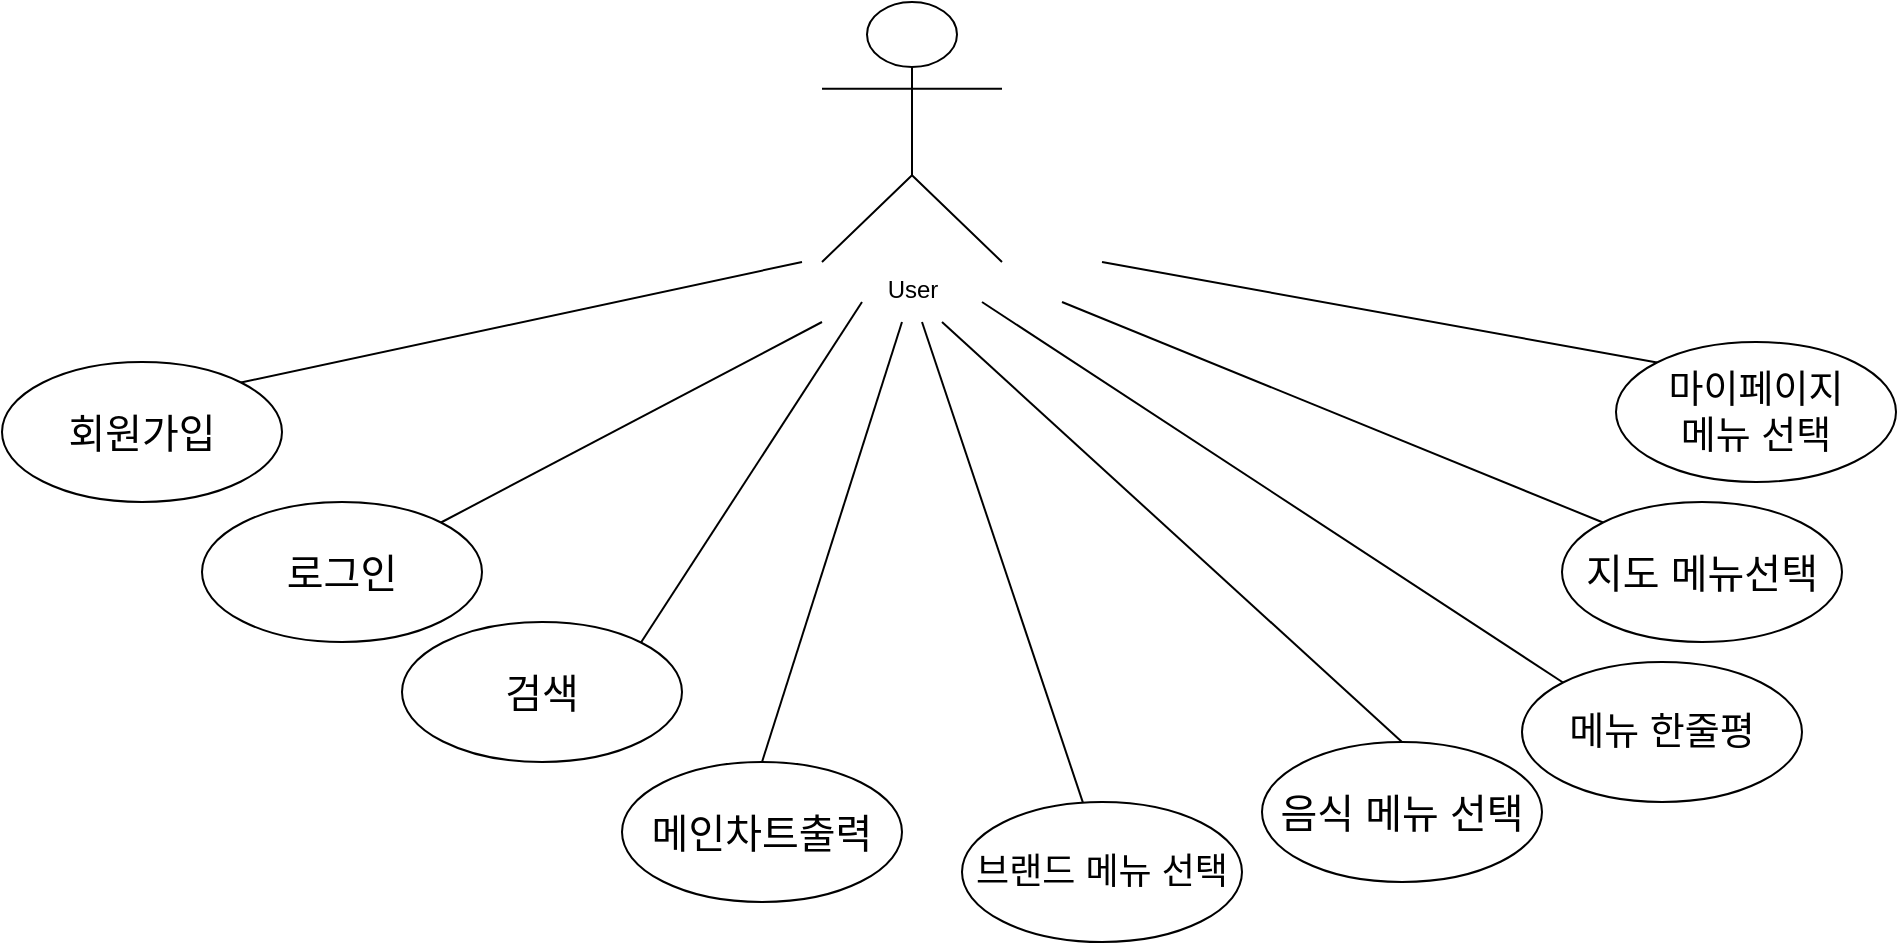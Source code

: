 <mxfile version="21.8.2" type="github">
  <diagram name="Page-1" id="Ni_hVDEPSvcD1cbuFfL2">
    <mxGraphModel dx="1434" dy="790" grid="1" gridSize="10" guides="1" tooltips="1" connect="1" arrows="1" fold="1" page="1" pageScale="1" pageWidth="827" pageHeight="1169" math="0" shadow="0">
      <root>
        <mxCell id="0" />
        <mxCell id="1" parent="0" />
        <mxCell id="DVG95eTAZ-4xHNH3Qh89-1" value="User" style="shape=umlActor;verticalLabelPosition=bottom;verticalAlign=top;html=1;outlineConnect=0;" vertex="1" parent="1">
          <mxGeometry x="430" y="60" width="90" height="130" as="geometry" />
        </mxCell>
        <mxCell id="DVG95eTAZ-4xHNH3Qh89-2" value="" style="endArrow=none;html=1;rounded=0;exitX=1;exitY=0;exitDx=0;exitDy=0;" edge="1" parent="1" source="DVG95eTAZ-4xHNH3Qh89-3">
          <mxGeometry width="50" height="50" relative="1" as="geometry">
            <mxPoint x="90" y="230" as="sourcePoint" />
            <mxPoint x="430" y="220" as="targetPoint" />
          </mxGeometry>
        </mxCell>
        <mxCell id="DVG95eTAZ-4xHNH3Qh89-3" value="&lt;font style=&quot;font-size: 20px;&quot;&gt;로그인&lt;/font&gt;" style="ellipse;whiteSpace=wrap;html=1;" vertex="1" parent="1">
          <mxGeometry x="120" y="310" width="140" height="70" as="geometry" />
        </mxCell>
        <mxCell id="DVG95eTAZ-4xHNH3Qh89-4" value="" style="endArrow=none;html=1;rounded=0;exitX=1;exitY=0;exitDx=0;exitDy=0;" edge="1" parent="1" source="DVG95eTAZ-4xHNH3Qh89-5">
          <mxGeometry width="50" height="50" relative="1" as="geometry">
            <mxPoint x="110" y="230" as="sourcePoint" />
            <mxPoint x="420" y="190" as="targetPoint" />
          </mxGeometry>
        </mxCell>
        <mxCell id="DVG95eTAZ-4xHNH3Qh89-5" value="&lt;font style=&quot;font-size: 20px;&quot;&gt;회원가입&lt;/font&gt;" style="ellipse;whiteSpace=wrap;html=1;" vertex="1" parent="1">
          <mxGeometry x="20" y="240" width="140" height="70" as="geometry" />
        </mxCell>
        <mxCell id="DVG95eTAZ-4xHNH3Qh89-6" value="" style="endArrow=none;html=1;rounded=0;entryX=0;entryY=1;entryDx=0;entryDy=0;entryPerimeter=0;exitX=1;exitY=0;exitDx=0;exitDy=0;" edge="1" parent="1" source="DVG95eTAZ-4xHNH3Qh89-7">
          <mxGeometry width="50" height="50" relative="1" as="geometry">
            <mxPoint x="110" y="250" as="sourcePoint" />
            <mxPoint x="450" y="210" as="targetPoint" />
          </mxGeometry>
        </mxCell>
        <mxCell id="DVG95eTAZ-4xHNH3Qh89-7" value="&lt;font style=&quot;font-size: 20px;&quot;&gt;검색&lt;/font&gt;" style="ellipse;whiteSpace=wrap;html=1;" vertex="1" parent="1">
          <mxGeometry x="220" y="370" width="140" height="70" as="geometry" />
        </mxCell>
        <mxCell id="DVG95eTAZ-4xHNH3Qh89-8" value="" style="endArrow=none;html=1;rounded=0;exitX=0.436;exitY=0.029;exitDx=0;exitDy=0;exitPerimeter=0;" edge="1" parent="1" source="DVG95eTAZ-4xHNH3Qh89-9">
          <mxGeometry width="50" height="50" relative="1" as="geometry">
            <mxPoint x="120" y="260" as="sourcePoint" />
            <mxPoint x="480" y="220" as="targetPoint" />
          </mxGeometry>
        </mxCell>
        <mxCell id="DVG95eTAZ-4xHNH3Qh89-9" value="&lt;font style=&quot;font-size: 18px;&quot;&gt;브랜드 메뉴 선택&lt;/font&gt;" style="ellipse;whiteSpace=wrap;html=1;" vertex="1" parent="1">
          <mxGeometry x="500" y="460" width="140" height="70" as="geometry" />
        </mxCell>
        <mxCell id="DVG95eTAZ-4xHNH3Qh89-10" value="" style="endArrow=none;html=1;rounded=0;exitX=0.5;exitY=0;exitDx=0;exitDy=0;" edge="1" parent="1" source="DVG95eTAZ-4xHNH3Qh89-11">
          <mxGeometry width="50" height="50" relative="1" as="geometry">
            <mxPoint x="130" y="270" as="sourcePoint" />
            <mxPoint x="490" y="220" as="targetPoint" />
          </mxGeometry>
        </mxCell>
        <mxCell id="DVG95eTAZ-4xHNH3Qh89-11" value="&lt;font style=&quot;font-size: 20px;&quot;&gt;음식 메뉴 선택&lt;/font&gt;" style="ellipse;whiteSpace=wrap;html=1;" vertex="1" parent="1">
          <mxGeometry x="650" y="430" width="140" height="70" as="geometry" />
        </mxCell>
        <mxCell id="DVG95eTAZ-4xHNH3Qh89-12" value="" style="endArrow=none;html=1;rounded=0;exitX=0;exitY=0;exitDx=0;exitDy=0;" edge="1" parent="1" source="DVG95eTAZ-4xHNH3Qh89-13">
          <mxGeometry width="50" height="50" relative="1" as="geometry">
            <mxPoint x="140" y="280" as="sourcePoint" />
            <mxPoint x="550" y="210" as="targetPoint" />
          </mxGeometry>
        </mxCell>
        <mxCell id="DVG95eTAZ-4xHNH3Qh89-13" value="&lt;font style=&quot;font-size: 20px;&quot;&gt;지도 메뉴선택&lt;/font&gt;" style="ellipse;whiteSpace=wrap;html=1;" vertex="1" parent="1">
          <mxGeometry x="800" y="310" width="140" height="70" as="geometry" />
        </mxCell>
        <mxCell id="DVG95eTAZ-4xHNH3Qh89-14" value="" style="endArrow=none;html=1;rounded=0;exitX=0;exitY=0;exitDx=0;exitDy=0;" edge="1" parent="1" source="DVG95eTAZ-4xHNH3Qh89-15">
          <mxGeometry width="50" height="50" relative="1" as="geometry">
            <mxPoint x="150" y="290" as="sourcePoint" />
            <mxPoint x="570" y="190" as="targetPoint" />
          </mxGeometry>
        </mxCell>
        <mxCell id="DVG95eTAZ-4xHNH3Qh89-15" value="&lt;font style=&quot;font-size: 19px;&quot;&gt;마이페이지 &lt;br&gt;메뉴 선택&lt;/font&gt;" style="ellipse;whiteSpace=wrap;html=1;" vertex="1" parent="1">
          <mxGeometry x="827" y="230" width="140" height="70" as="geometry" />
        </mxCell>
        <mxCell id="DVG95eTAZ-4xHNH3Qh89-24" value="" style="endArrow=none;html=1;rounded=0;exitX=0.5;exitY=0;exitDx=0;exitDy=0;" edge="1" parent="1" source="DVG95eTAZ-4xHNH3Qh89-25">
          <mxGeometry width="50" height="50" relative="1" as="geometry">
            <mxPoint x="830" y="110" as="sourcePoint" />
            <mxPoint x="470" y="220" as="targetPoint" />
          </mxGeometry>
        </mxCell>
        <mxCell id="DVG95eTAZ-4xHNH3Qh89-25" value="&lt;font style=&quot;font-size: 20px;&quot;&gt;메인차트출력&lt;/font&gt;" style="ellipse;whiteSpace=wrap;html=1;" vertex="1" parent="1">
          <mxGeometry x="330" y="440" width="140" height="70" as="geometry" />
        </mxCell>
        <mxCell id="DVG95eTAZ-4xHNH3Qh89-26" value="" style="endArrow=none;html=1;rounded=0;exitX=0;exitY=0;exitDx=0;exitDy=0;" edge="1" parent="1" source="DVG95eTAZ-4xHNH3Qh89-27">
          <mxGeometry width="50" height="50" relative="1" as="geometry">
            <mxPoint x="-250" y="590" as="sourcePoint" />
            <mxPoint x="510" y="210" as="targetPoint" />
          </mxGeometry>
        </mxCell>
        <mxCell id="DVG95eTAZ-4xHNH3Qh89-27" value="&lt;span style=&quot;font-size: 19px;&quot;&gt;메뉴 한줄평&lt;/span&gt;" style="ellipse;whiteSpace=wrap;html=1;" vertex="1" parent="1">
          <mxGeometry x="780" y="390" width="140" height="70" as="geometry" />
        </mxCell>
      </root>
    </mxGraphModel>
  </diagram>
</mxfile>
